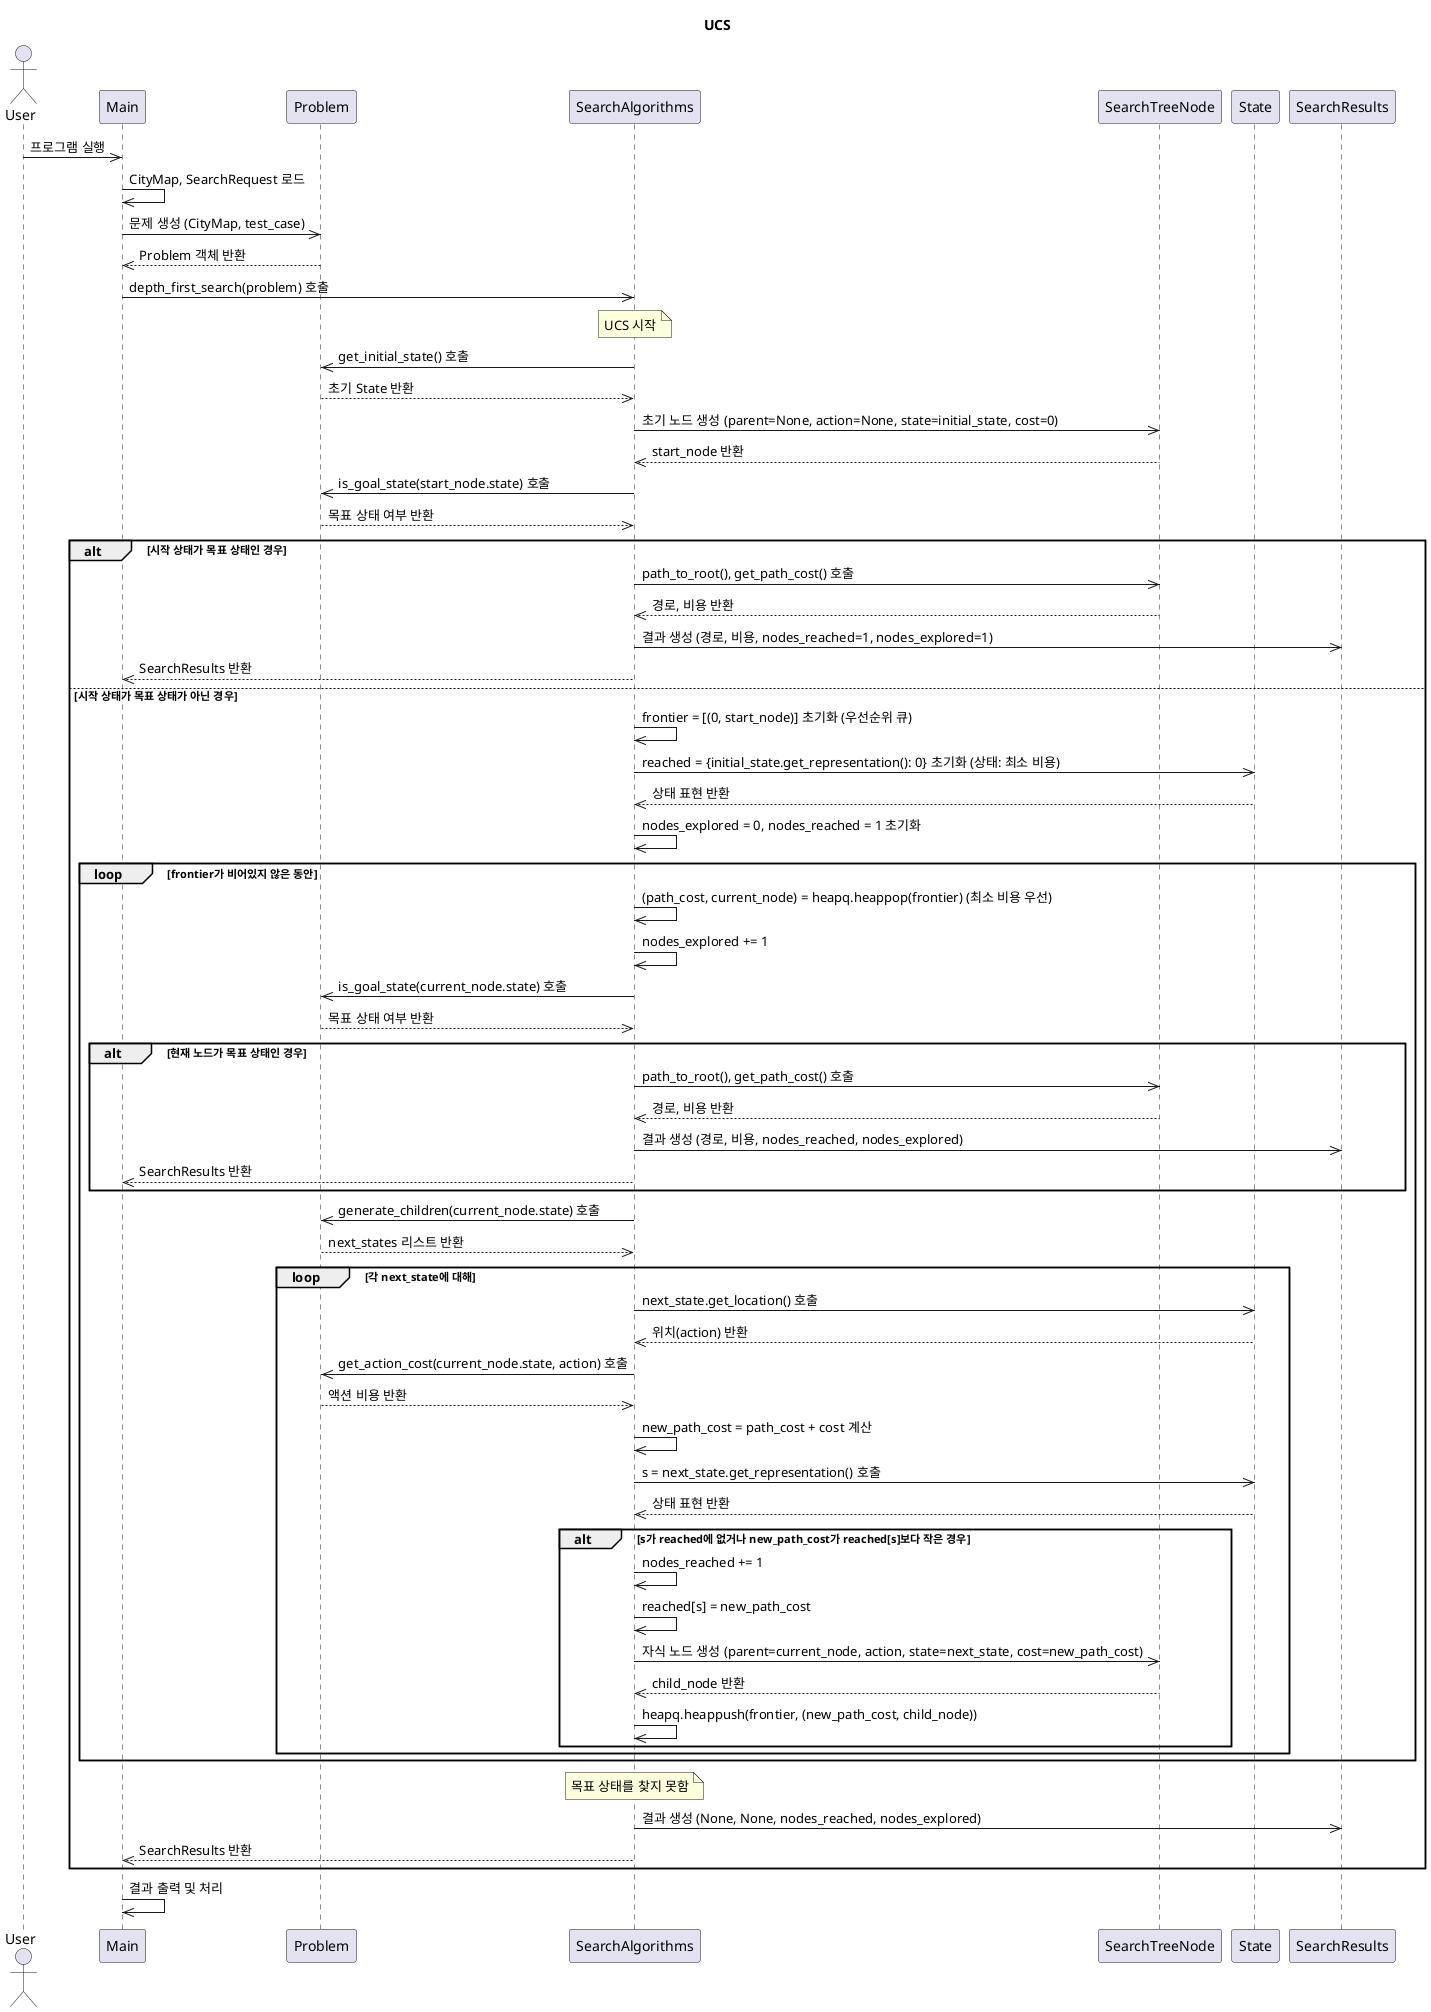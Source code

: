 @startuml
title UCS

actor User
participant Main
participant Problem
participant SearchAlgorithms as Algorithms
participant SearchTreeNode as TreeNode
participant State
participant SearchResults as Results

User->>Main: 프로그램 실행
Main->>Main: CityMap, SearchRequest 로드
Main->>Problem: 문제 생성 (CityMap, test_case)
Problem-->>Main: Problem 객체 반환
Main->>Algorithms: depth_first_search(problem) 호출

Note over Algorithms: UCS 시작

Algorithms->>Problem: get_initial_state() 호출
Problem-->>Algorithms: 초기 State 반환

Algorithms->>TreeNode: 초기 노드 생성 (parent=None, action=None, state=initial_state, cost=0)
TreeNode-->>Algorithms: start_node 반환

Algorithms->>Problem: is_goal_state(start_node.state) 호출
Problem-->>Algorithms: 목표 상태 여부 반환

alt 시작 상태가 목표 상태인 경우
    Algorithms->>TreeNode: path_to_root(), get_path_cost() 호출
    TreeNode-->>Algorithms: 경로, 비용 반환
    Algorithms->>Results: 결과 생성 (경로, 비용, nodes_reached=1, nodes_explored=1)
    Algorithms-->>Main: SearchResults 반환
else 시작 상태가 목표 상태가 아닌 경우
    Algorithms->>Algorithms: frontier = [(0, start_node)] 초기화 (우선순위 큐)
    Algorithms->>State: reached = {initial_state.get_representation(): 0} 초기화 (상태: 최소 비용)
    State-->>Algorithms: 상태 표현 반환
    Algorithms->>Algorithms: nodes_explored = 0, nodes_reached = 1 초기화
    
    loop frontier가 비어있지 않은 동안
        Algorithms->>Algorithms: (path_cost, current_node) = heapq.heappop(frontier) (최소 비용 우선)
        Algorithms->>Algorithms: nodes_explored += 1
        
        Algorithms->>Problem: is_goal_state(current_node.state) 호출
        Problem-->>Algorithms: 목표 상태 여부 반환
        
        alt 현재 노드가 목표 상태인 경우
            Algorithms->>TreeNode: path_to_root(), get_path_cost() 호출
            TreeNode-->>Algorithms: 경로, 비용 반환
            Algorithms->>Results: 결과 생성 (경로, 비용, nodes_reached, nodes_explored)
            Algorithms-->>Main: SearchResults 반환            
        end
        
        Algorithms->>Problem: generate_children(current_node.state) 호출
        Problem-->>Algorithms: next_states 리스트 반환
        
        loop 각 next_state에 대해
            Algorithms->>State: next_state.get_location() 호출
            State-->>Algorithms: 위치(action) 반환
            
            Algorithms->>Problem: get_action_cost(current_node.state, action) 호출
            Problem-->>Algorithms: 액션 비용 반환
            
            Algorithms->>Algorithms: new_path_cost = path_cost + cost 계산
            
            Algorithms->>State: s = next_state.get_representation() 호출
            State-->>Algorithms: 상태 표현 반환
            
            alt s가 reached에 없거나 new_path_cost가 reached[s]보다 작은 경우
                Algorithms->>Algorithms: nodes_reached += 1
                Algorithms->>Algorithms: reached[s] = new_path_cost
                
                Algorithms->>TreeNode: 자식 노드 생성 (parent=current_node, action, state=next_state, cost=new_path_cost)
                TreeNode-->>Algorithms: child_node 반환
                
                Algorithms->>Algorithms: heapq.heappush(frontier, (new_path_cost, child_node))
            end
        end
    end
    
    Note over Algorithms: 목표 상태를 찾지 못함
    Algorithms->>Results: 결과 생성 (None, None, nodes_reached, nodes_explored)
    Algorithms-->>Main: SearchResults 반환
end

Main->>Main: 결과 출력 및 처리
@enduml